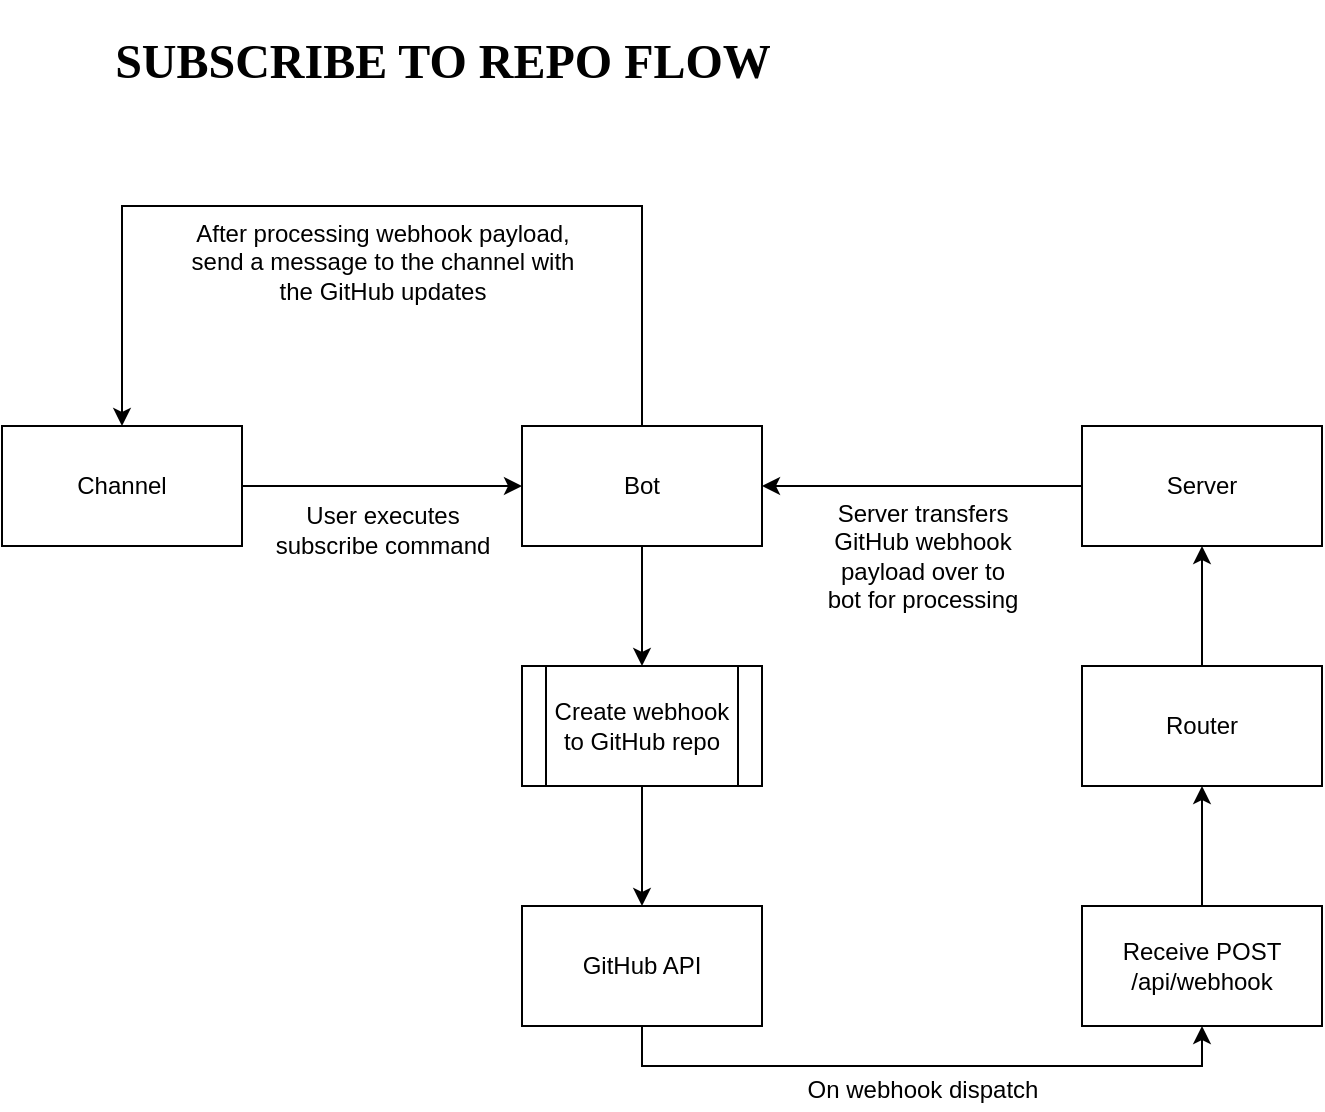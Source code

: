 <mxfile version="12.3.3" type="device" pages="2"><diagram id="dSd4kR8Jg_6zWiwi9SiI" name="Sub to Repo"><mxGraphModel dx="1981" dy="1122" grid="1" gridSize="10" guides="1" tooltips="1" connect="1" arrows="1" fold="1" page="1" pageScale="1" pageWidth="850" pageHeight="1100" math="0" shadow="0"><root><mxCell id="0"/><mxCell id="1" parent="0"/><mxCell id="NgvTqjlOh5Y73kmS6EUJ-3" style="edgeStyle=orthogonalEdgeStyle;rounded=0;orthogonalLoop=1;jettySize=auto;html=1;entryX=0;entryY=0.5;entryDx=0;entryDy=0;startArrow=classic;startFill=1;endArrow=none;endFill=0;" parent="1" source="NgvTqjlOh5Y73kmS6EUJ-1" target="NgvTqjlOh5Y73kmS6EUJ-2" edge="1"><mxGeometry relative="1" as="geometry"/></mxCell><mxCell id="NgvTqjlOh5Y73kmS6EUJ-14" style="edgeStyle=orthogonalEdgeStyle;rounded=0;orthogonalLoop=1;jettySize=auto;html=1;entryX=0.5;entryY=0;entryDx=0;entryDy=0;startArrow=none;startFill=0;endArrow=classic;endFill=1;" parent="1" source="NgvTqjlOh5Y73kmS6EUJ-1" target="NgvTqjlOh5Y73kmS6EUJ-11" edge="1"><mxGeometry relative="1" as="geometry"/></mxCell><mxCell id="NgvTqjlOh5Y73kmS6EUJ-28" style="edgeStyle=orthogonalEdgeStyle;rounded=0;orthogonalLoop=1;jettySize=auto;html=1;entryX=0.5;entryY=0;entryDx=0;entryDy=0;startArrow=none;startFill=0;endArrow=classic;endFill=1;" parent="1" source="NgvTqjlOh5Y73kmS6EUJ-1" target="NgvTqjlOh5Y73kmS6EUJ-7" edge="1"><mxGeometry relative="1" as="geometry"><Array as="points"><mxPoint x="340" y="210"/><mxPoint x="80" y="210"/></Array></mxGeometry></mxCell><mxCell id="NgvTqjlOh5Y73kmS6EUJ-1" value="Bot" style="rounded=0;whiteSpace=wrap;html=1;" parent="1" vertex="1"><mxGeometry x="280" y="320" width="120" height="60" as="geometry"/></mxCell><mxCell id="NgvTqjlOh5Y73kmS6EUJ-2" value="Server" style="rounded=0;whiteSpace=wrap;html=1;" parent="1" vertex="1"><mxGeometry x="560" y="320" width="120" height="60" as="geometry"/></mxCell><mxCell id="NgvTqjlOh5Y73kmS6EUJ-5" style="edgeStyle=orthogonalEdgeStyle;rounded=0;orthogonalLoop=1;jettySize=auto;html=1;entryX=0.5;entryY=1;entryDx=0;entryDy=0;startArrow=none;startFill=0;endArrow=classic;endFill=1;" parent="1" source="NgvTqjlOh5Y73kmS6EUJ-4" target="NgvTqjlOh5Y73kmS6EUJ-2" edge="1"><mxGeometry relative="1" as="geometry"/></mxCell><mxCell id="NgvTqjlOh5Y73kmS6EUJ-4" value="Router" style="rounded=0;whiteSpace=wrap;html=1;" parent="1" vertex="1"><mxGeometry x="560" y="440" width="120" height="60" as="geometry"/></mxCell><mxCell id="NgvTqjlOh5Y73kmS6EUJ-9" style="edgeStyle=orthogonalEdgeStyle;rounded=0;orthogonalLoop=1;jettySize=auto;html=1;entryX=0.5;entryY=1;entryDx=0;entryDy=0;startArrow=none;startFill=0;endArrow=classic;endFill=1;" parent="1" source="NgvTqjlOh5Y73kmS6EUJ-6" target="NgvTqjlOh5Y73kmS6EUJ-4" edge="1"><mxGeometry relative="1" as="geometry"/></mxCell><mxCell id="NgvTqjlOh5Y73kmS6EUJ-6" value="Receive POST /api/webhook" style="rounded=0;whiteSpace=wrap;html=1;" parent="1" vertex="1"><mxGeometry x="560" y="560" width="120" height="60" as="geometry"/></mxCell><mxCell id="NgvTqjlOh5Y73kmS6EUJ-8" style="edgeStyle=orthogonalEdgeStyle;rounded=0;orthogonalLoop=1;jettySize=auto;html=1;entryX=0;entryY=0.5;entryDx=0;entryDy=0;startArrow=none;startFill=0;endArrow=classic;endFill=1;" parent="1" source="NgvTqjlOh5Y73kmS6EUJ-7" target="NgvTqjlOh5Y73kmS6EUJ-1" edge="1"><mxGeometry relative="1" as="geometry"/></mxCell><mxCell id="NgvTqjlOh5Y73kmS6EUJ-7" value="Channel" style="rounded=0;whiteSpace=wrap;html=1;" parent="1" vertex="1"><mxGeometry x="20" y="320" width="120" height="60" as="geometry"/></mxCell><mxCell id="NgvTqjlOh5Y73kmS6EUJ-17" style="edgeStyle=orthogonalEdgeStyle;rounded=0;orthogonalLoop=1;jettySize=auto;html=1;entryX=0.5;entryY=0;entryDx=0;entryDy=0;startArrow=none;startFill=0;endArrow=classic;endFill=1;" parent="1" source="NgvTqjlOh5Y73kmS6EUJ-11" target="NgvTqjlOh5Y73kmS6EUJ-25" edge="1"><mxGeometry relative="1" as="geometry"><mxPoint x="260.207" y="559.793" as="targetPoint"/></mxGeometry></mxCell><mxCell id="NgvTqjlOh5Y73kmS6EUJ-11" value="Create webhook to GitHub repo" style="shape=process;whiteSpace=wrap;html=1;backgroundOutline=1;" parent="1" vertex="1"><mxGeometry x="280" y="440" width="120" height="60" as="geometry"/></mxCell><mxCell id="NgvTqjlOh5Y73kmS6EUJ-21" style="edgeStyle=orthogonalEdgeStyle;rounded=0;orthogonalLoop=1;jettySize=auto;html=1;entryX=0.5;entryY=1;entryDx=0;entryDy=0;startArrow=none;startFill=0;endArrow=classic;endFill=1;exitX=0.5;exitY=1;exitDx=0;exitDy=0;" parent="1" source="NgvTqjlOh5Y73kmS6EUJ-25" target="NgvTqjlOh5Y73kmS6EUJ-6" edge="1"><mxGeometry relative="1" as="geometry"><mxPoint x="320" y="710.138" as="sourcePoint"/><Array as="points"><mxPoint x="340" y="640"/><mxPoint x="620" y="640"/></Array></mxGeometry></mxCell><mxCell id="NgvTqjlOh5Y73kmS6EUJ-22" value="On webhook dispatch" style="text;html=1;align=center;verticalAlign=middle;resizable=0;points=[];;autosize=1;" parent="1" vertex="1"><mxGeometry x="405" y="642" width="150" height="20" as="geometry"/></mxCell><mxCell id="NgvTqjlOh5Y73kmS6EUJ-24" value="&lt;div&gt;Server transfers&lt;/div&gt;&lt;div&gt;GitHub webhook&lt;/div&gt;&lt;div&gt;payload over to&lt;/div&gt;&lt;div&gt;bot for processing&lt;br&gt;&lt;/div&gt;" style="text;html=1;align=center;verticalAlign=middle;resizable=0;points=[];;autosize=1;" parent="1" vertex="1"><mxGeometry x="415" y="355" width="130" height="60" as="geometry"/></mxCell><mxCell id="NgvTqjlOh5Y73kmS6EUJ-25" value="GitHub API" style="rounded=0;whiteSpace=wrap;html=1;" parent="1" vertex="1"><mxGeometry x="280" y="560" width="120" height="60" as="geometry"/></mxCell><mxCell id="NgvTqjlOh5Y73kmS6EUJ-27" value="&lt;div&gt;User executes&lt;/div&gt;&lt;div&gt;subscribe command&lt;br&gt;&lt;/div&gt;" style="text;html=1;align=center;verticalAlign=middle;resizable=0;points=[];;autosize=1;" parent="1" vertex="1"><mxGeometry x="140" y="357" width="140" height="30" as="geometry"/></mxCell><mxCell id="NgvTqjlOh5Y73kmS6EUJ-29" value="&lt;div&gt;After processing webhook payload,&lt;/div&gt;&lt;div&gt;send a message to the channel with&lt;/div&gt;&lt;div&gt;the GitHub updates&lt;br&gt;&lt;/div&gt;" style="text;html=1;align=center;verticalAlign=middle;resizable=0;points=[];;autosize=1;" parent="1" vertex="1"><mxGeometry x="90" y="213" width="240" height="50" as="geometry"/></mxCell><mxCell id="NgvTqjlOh5Y73kmS6EUJ-30" value="&lt;h1&gt;SUBSCRIBE TO REPO FLOW&lt;/h1&gt;" style="text;html=1;align=center;verticalAlign=middle;resizable=0;points=[];;autosize=1;fontStyle=1;fontFamily=Tahoma;" parent="1" vertex="1"><mxGeometry x="40" y="113" width="400" height="50" as="geometry"/></mxCell></root></mxGraphModel></diagram><diagram id="MM-76k9qvBbpiuWPC7aP" name="Webhook Creation Flow"><mxGraphModel dx="1132" dy="641" grid="1" gridSize="10" guides="1" tooltips="1" connect="1" arrows="1" fold="1" page="1" pageScale="1" pageWidth="850" pageHeight="1100" math="0" shadow="0"><root><mxCell id="yWwGj0TfO77SgYyf219t-0"/><mxCell id="yWwGj0TfO77SgYyf219t-1" parent="yWwGj0TfO77SgYyf219t-0"/><mxCell id="yWwGj0TfO77SgYyf219t-4" style="edgeStyle=orthogonalEdgeStyle;rounded=0;orthogonalLoop=1;jettySize=auto;html=1;entryX=0.5;entryY=0;entryDx=0;entryDy=0;" edge="1" parent="yWwGj0TfO77SgYyf219t-1" source="yWwGj0TfO77SgYyf219t-2" target="yWwGj0TfO77SgYyf219t-3"><mxGeometry relative="1" as="geometry"/></mxCell><mxCell id="yWwGj0TfO77SgYyf219t-2" value="User is authenticated and requests a webhook" style="rounded=0;whiteSpace=wrap;html=1;" vertex="1" parent="yWwGj0TfO77SgYyf219t-1"><mxGeometry x="80" y="140" width="160" height="60" as="geometry"/></mxCell><mxCell id="yWwGj0TfO77SgYyf219t-6" style="edgeStyle=orthogonalEdgeStyle;rounded=0;orthogonalLoop=1;jettySize=auto;html=1;entryX=0.5;entryY=-0.055;entryDx=0;entryDy=0;entryPerimeter=0;" edge="1" parent="yWwGj0TfO77SgYyf219t-1" source="yWwGj0TfO77SgYyf219t-3" target="yWwGj0TfO77SgYyf219t-5"><mxGeometry relative="1" as="geometry"/></mxCell><mxCell id="yWwGj0TfO77SgYyf219t-3" value="Random HMAC hash is generated" style="rounded=0;whiteSpace=wrap;html=1;" vertex="1" parent="yWwGj0TfO77SgYyf219t-1"><mxGeometry x="80" y="280" width="160" height="60" as="geometry"/></mxCell><mxCell id="yWwGj0TfO77SgYyf219t-10" style="edgeStyle=orthogonalEdgeStyle;rounded=0;orthogonalLoop=1;jettySize=auto;html=1;entryX=0;entryY=0.5;entryDx=0;entryDy=0;" edge="1" parent="yWwGj0TfO77SgYyf219t-1" source="yWwGj0TfO77SgYyf219t-5" target="yWwGj0TfO77SgYyf219t-9"><mxGeometry relative="1" as="geometry"/></mxCell><mxCell id="yWwGj0TfO77SgYyf219t-5" value="Data gets sent to GitHub's API via a POST request to the repo's hooks endpoints" style="rounded=0;whiteSpace=wrap;html=1;" vertex="1" parent="yWwGj0TfO77SgYyf219t-1"><mxGeometry x="80" y="420" width="160" height="60" as="geometry"/></mxCell><mxCell id="yWwGj0TfO77SgYyf219t-18" style="edgeStyle=orthogonalEdgeStyle;rounded=0;orthogonalLoop=1;jettySize=auto;html=1;entryX=0.5;entryY=1;entryDx=0;entryDy=0;exitX=0.5;exitY=0;exitDx=0;exitDy=0;" edge="1" parent="yWwGj0TfO77SgYyf219t-1" source="yWwGj0TfO77SgYyf219t-9" target="yWwGj0TfO77SgYyf219t-17"><mxGeometry relative="1" as="geometry"><mxPoint x="440" y="410" as="sourcePoint"/><mxPoint x="440" y="330.143" as="targetPoint"/></mxGeometry></mxCell><mxCell id="yWwGj0TfO77SgYyf219t-24" style="edgeStyle=orthogonalEdgeStyle;rounded=0;orthogonalLoop=1;jettySize=auto;html=1;entryX=0;entryY=0.5;entryDx=0;entryDy=0;exitX=1;exitY=0.5;exitDx=0;exitDy=0;" edge="1" parent="yWwGj0TfO77SgYyf219t-1" source="yWwGj0TfO77SgYyf219t-17" target="yWwGj0TfO77SgYyf219t-22"><mxGeometry relative="1" as="geometry"/></mxCell><mxCell id="yWwGj0TfO77SgYyf219t-9" value="GitHub creates the webhook with the secret hash" style="shape=process;whiteSpace=wrap;html=1;backgroundOutline=1;" vertex="1" parent="yWwGj0TfO77SgYyf219t-1"><mxGeometry x="360" y="420" width="160" height="60" as="geometry"/></mxCell><mxCell id="yWwGj0TfO77SgYyf219t-27" style="edgeStyle=orthogonalEdgeStyle;rounded=0;orthogonalLoop=1;jettySize=auto;html=1;entryX=0.5;entryY=1;entryDx=0;entryDy=0;" edge="1" parent="yWwGj0TfO77SgYyf219t-1" source="yWwGj0TfO77SgYyf219t-17" target="yWwGj0TfO77SgYyf219t-26"><mxGeometry relative="1" as="geometry"/></mxCell><mxCell id="yWwGj0TfO77SgYyf219t-17" value="GitHub sends back a response indicating success or failure" style="rounded=0;whiteSpace=wrap;html=1;" vertex="1" parent="yWwGj0TfO77SgYyf219t-1"><mxGeometry x="360" y="280" width="160" height="60" as="geometry"/></mxCell><mxCell id="yWwGj0TfO77SgYyf219t-19" value="success" style="text;html=1;align=center;verticalAlign=middle;resizable=0;points=[];;autosize=1;" vertex="1" parent="yWwGj0TfO77SgYyf219t-1"><mxGeometry x="440" y="230" width="60" height="20" as="geometry"/></mxCell><mxCell id="yWwGj0TfO77SgYyf219t-22" value="An error is presented to the user" style="rounded=0;whiteSpace=wrap;html=1;" vertex="1" parent="yWwGj0TfO77SgYyf219t-1"><mxGeometry x="600" y="280" width="160" height="60" as="geometry"/></mxCell><mxCell id="yWwGj0TfO77SgYyf219t-33" style="edgeStyle=orthogonalEdgeStyle;rounded=0;orthogonalLoop=1;jettySize=auto;html=1;entryX=0;entryY=0.5;entryDx=0;entryDy=0;" edge="1" parent="yWwGj0TfO77SgYyf219t-1" source="yWwGj0TfO77SgYyf219t-26" target="yWwGj0TfO77SgYyf219t-32"><mxGeometry relative="1" as="geometry"/></mxCell><mxCell id="yWwGj0TfO77SgYyf219t-35" style="edgeStyle=orthogonalEdgeStyle;rounded=0;orthogonalLoop=1;jettySize=auto;html=1;entryX=0.5;entryY=1;entryDx=0;entryDy=0;" edge="1" parent="yWwGj0TfO77SgYyf219t-1" source="yWwGj0TfO77SgYyf219t-26" target="yWwGj0TfO77SgYyf219t-34"><mxGeometry relative="1" as="geometry"/></mxCell><mxCell id="yWwGj0TfO77SgYyf219t-26" value="New record with the repo URL and secret is created in the database" style="rounded=0;whiteSpace=wrap;html=1;" vertex="1" parent="yWwGj0TfO77SgYyf219t-1"><mxGeometry x="360" y="140" width="160" height="60" as="geometry"/></mxCell><mxCell id="yWwGj0TfO77SgYyf219t-29" value="failure" style="text;html=1;align=center;verticalAlign=middle;resizable=0;points=[];;autosize=1;" vertex="1" parent="yWwGj0TfO77SgYyf219t-1"><mxGeometry x="530" y="310" width="60" height="20" as="geometry"/></mxCell><mxCell id="yWwGj0TfO77SgYyf219t-32" value="A success message is presented to the user" style="rounded=0;whiteSpace=wrap;html=1;" vertex="1" parent="yWwGj0TfO77SgYyf219t-1"><mxGeometry x="600" y="140" width="160" height="60" as="geometry"/></mxCell><mxCell id="yWwGj0TfO77SgYyf219t-34" value="MySQL" style="shape=cylinder;whiteSpace=wrap;html=1;boundedLbl=1;backgroundOutline=1;" vertex="1" parent="yWwGj0TfO77SgYyf219t-1"><mxGeometry x="410" y="20" width="60" height="80" as="geometry"/></mxCell></root></mxGraphModel></diagram></mxfile>